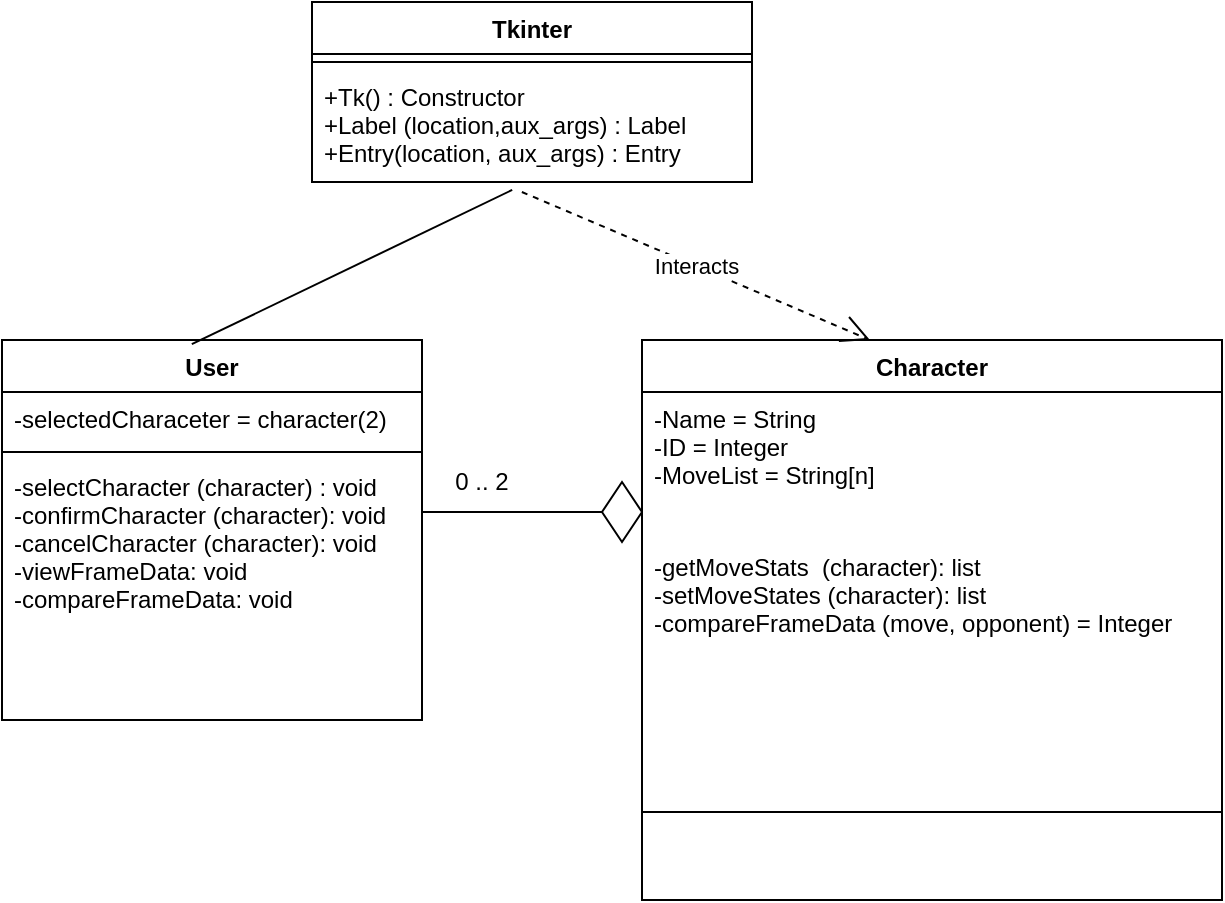 <mxfile version="14.4.4" type="github">
  <diagram id="111c6Wfp-WboAExrvNZx" name="Page-1">
    <mxGraphModel dx="1422" dy="794" grid="1" gridSize="10" guides="1" tooltips="1" connect="1" arrows="1" fold="1" page="1" pageScale="1" pageWidth="850" pageHeight="1100" math="0" shadow="0">
      <root>
        <mxCell id="0" />
        <mxCell id="1" parent="0" />
        <mxCell id="Dhbi9yPyJFvyUZXDHWc6-1" value="User" style="swimlane;fontStyle=1;align=center;verticalAlign=top;childLayout=stackLayout;horizontal=1;startSize=26;horizontalStack=0;resizeParent=1;resizeParentMax=0;resizeLast=0;collapsible=1;marginBottom=0;" parent="1" vertex="1">
          <mxGeometry x="160" y="339" width="210" height="190" as="geometry" />
        </mxCell>
        <mxCell id="Dhbi9yPyJFvyUZXDHWc6-2" value="-selectedCharaceter = character(2)" style="text;strokeColor=none;fillColor=none;align=left;verticalAlign=top;spacingLeft=4;spacingRight=4;overflow=hidden;rotatable=0;points=[[0,0.5],[1,0.5]];portConstraint=eastwest;" parent="Dhbi9yPyJFvyUZXDHWc6-1" vertex="1">
          <mxGeometry y="26" width="210" height="26" as="geometry" />
        </mxCell>
        <mxCell id="Dhbi9yPyJFvyUZXDHWc6-3" value="" style="line;strokeWidth=1;fillColor=none;align=left;verticalAlign=middle;spacingTop=-1;spacingLeft=3;spacingRight=3;rotatable=0;labelPosition=right;points=[];portConstraint=eastwest;" parent="Dhbi9yPyJFvyUZXDHWc6-1" vertex="1">
          <mxGeometry y="52" width="210" height="8" as="geometry" />
        </mxCell>
        <mxCell id="Dhbi9yPyJFvyUZXDHWc6-4" value="-selectCharacter (character) : void&#xa;-confirmCharacter (character): void&#xa;-cancelCharacter (character): void&#xa;-viewFrameData: void&#xa;-compareFrameData: void&#xa;&#xa;&#xa;" style="text;strokeColor=none;fillColor=none;align=left;verticalAlign=top;spacingLeft=4;spacingRight=4;overflow=hidden;rotatable=0;points=[[0,0.5],[1,0.5]];portConstraint=eastwest;" parent="Dhbi9yPyJFvyUZXDHWc6-1" vertex="1">
          <mxGeometry y="60" width="210" height="130" as="geometry" />
        </mxCell>
        <mxCell id="Dhbi9yPyJFvyUZXDHWc6-5" value="Character" style="swimlane;fontStyle=1;align=center;verticalAlign=top;childLayout=stackLayout;horizontal=1;startSize=26;horizontalStack=0;resizeParent=1;resizeParentMax=0;resizeLast=0;collapsible=1;marginBottom=0;" parent="1" vertex="1">
          <mxGeometry x="480" y="339" width="290" height="280" as="geometry" />
        </mxCell>
        <mxCell id="Dhbi9yPyJFvyUZXDHWc6-6" value="-Name = String&#xa;-ID = Integer&#xa;-MoveList = String[n]&#xa;&#xa;" style="text;strokeColor=none;fillColor=none;align=left;verticalAlign=top;spacingLeft=4;spacingRight=4;overflow=hidden;rotatable=0;points=[[0,0.5],[1,0.5]];portConstraint=eastwest;" parent="Dhbi9yPyJFvyUZXDHWc6-5" vertex="1">
          <mxGeometry y="26" width="290" height="74" as="geometry" />
        </mxCell>
        <mxCell id="Dhbi9yPyJFvyUZXDHWc6-8" value="-getMoveStats  (character): list&#xa;-setMoveStates (character): list&#xa; -compareFrameData (move, opponent) = Integer&#xa;&#xa; &#xa;" style="text;strokeColor=none;fillColor=none;align=left;verticalAlign=top;spacingLeft=4;spacingRight=4;overflow=hidden;rotatable=0;points=[[0,0.5],[1,0.5]];portConstraint=eastwest;" parent="Dhbi9yPyJFvyUZXDHWc6-5" vertex="1">
          <mxGeometry y="100" width="290" height="92" as="geometry" />
        </mxCell>
        <mxCell id="Dhbi9yPyJFvyUZXDHWc6-7" value="" style="line;strokeWidth=1;fillColor=none;align=left;verticalAlign=middle;spacingTop=-1;spacingLeft=3;spacingRight=3;rotatable=0;labelPosition=right;points=[];portConstraint=eastwest;" parent="Dhbi9yPyJFvyUZXDHWc6-5" vertex="1">
          <mxGeometry y="192" width="290" height="88" as="geometry" />
        </mxCell>
        <mxCell id="wB1dkM1bmyT0xTEuBhJ4-1" value="Tkinter" style="swimlane;fontStyle=1;align=center;verticalAlign=top;childLayout=stackLayout;horizontal=1;startSize=26;horizontalStack=0;resizeParent=1;resizeParentMax=0;resizeLast=0;collapsible=1;marginBottom=0;" parent="1" vertex="1">
          <mxGeometry x="315" y="170" width="220" height="90" as="geometry" />
        </mxCell>
        <mxCell id="wB1dkM1bmyT0xTEuBhJ4-3" value="" style="line;strokeWidth=1;fillColor=none;align=left;verticalAlign=middle;spacingTop=-1;spacingLeft=3;spacingRight=3;rotatable=0;labelPosition=right;points=[];portConstraint=eastwest;" parent="wB1dkM1bmyT0xTEuBhJ4-1" vertex="1">
          <mxGeometry y="26" width="220" height="8" as="geometry" />
        </mxCell>
        <mxCell id="wB1dkM1bmyT0xTEuBhJ4-4" value="+Tk() : Constructor&#xa;+Label (location,aux_args) : Label&#xa;+Entry(location, aux_args) : Entry&#xa;&#xa;" style="text;strokeColor=none;fillColor=none;align=left;verticalAlign=top;spacingLeft=4;spacingRight=4;overflow=hidden;rotatable=0;points=[[0,0.5],[1,0.5]];portConstraint=eastwest;" parent="wB1dkM1bmyT0xTEuBhJ4-1" vertex="1">
          <mxGeometry y="34" width="220" height="56" as="geometry" />
        </mxCell>
        <mxCell id="wB1dkM1bmyT0xTEuBhJ4-9" value="Interacts" style="endArrow=open;endSize=12;dashed=1;html=1;exitX=0.477;exitY=1.089;exitDx=0;exitDy=0;exitPerimeter=0;entryX=0.393;entryY=0;entryDx=0;entryDy=0;entryPerimeter=0;" parent="1" source="wB1dkM1bmyT0xTEuBhJ4-4" target="Dhbi9yPyJFvyUZXDHWc6-5" edge="1">
          <mxGeometry width="160" relative="1" as="geometry">
            <mxPoint x="370" y="410" as="sourcePoint" />
            <mxPoint x="530" y="410" as="targetPoint" />
          </mxGeometry>
        </mxCell>
        <mxCell id="wB1dkM1bmyT0xTEuBhJ4-13" value="" style="endArrow=none;html=1;exitX=0.452;exitY=0.011;exitDx=0;exitDy=0;exitPerimeter=0;entryX=0.455;entryY=1.071;entryDx=0;entryDy=0;entryPerimeter=0;" parent="1" source="Dhbi9yPyJFvyUZXDHWc6-1" target="wB1dkM1bmyT0xTEuBhJ4-4" edge="1">
          <mxGeometry width="50" height="50" relative="1" as="geometry">
            <mxPoint x="410" y="500" as="sourcePoint" />
            <mxPoint x="460" y="450" as="targetPoint" />
          </mxGeometry>
        </mxCell>
        <mxCell id="cpFeMSVZ8XPZoCry0M5q-1" value="" style="endArrow=none;html=1;entryX=0;entryY=0.5;entryDx=0;entryDy=0;" edge="1" parent="1" target="cpFeMSVZ8XPZoCry0M5q-2">
          <mxGeometry width="50" height="50" relative="1" as="geometry">
            <mxPoint x="370" y="425" as="sourcePoint" />
            <mxPoint x="450" y="380" as="targetPoint" />
          </mxGeometry>
        </mxCell>
        <mxCell id="cpFeMSVZ8XPZoCry0M5q-2" value="" style="rhombus;whiteSpace=wrap;html=1;" vertex="1" parent="1">
          <mxGeometry x="460" y="410" width="20" height="30" as="geometry" />
        </mxCell>
        <mxCell id="cpFeMSVZ8XPZoCry0M5q-3" value="0 .. 2" style="text;html=1;strokeColor=none;fillColor=none;align=center;verticalAlign=middle;whiteSpace=wrap;rounded=0;" vertex="1" parent="1">
          <mxGeometry x="380" y="400" width="40" height="20" as="geometry" />
        </mxCell>
      </root>
    </mxGraphModel>
  </diagram>
</mxfile>

